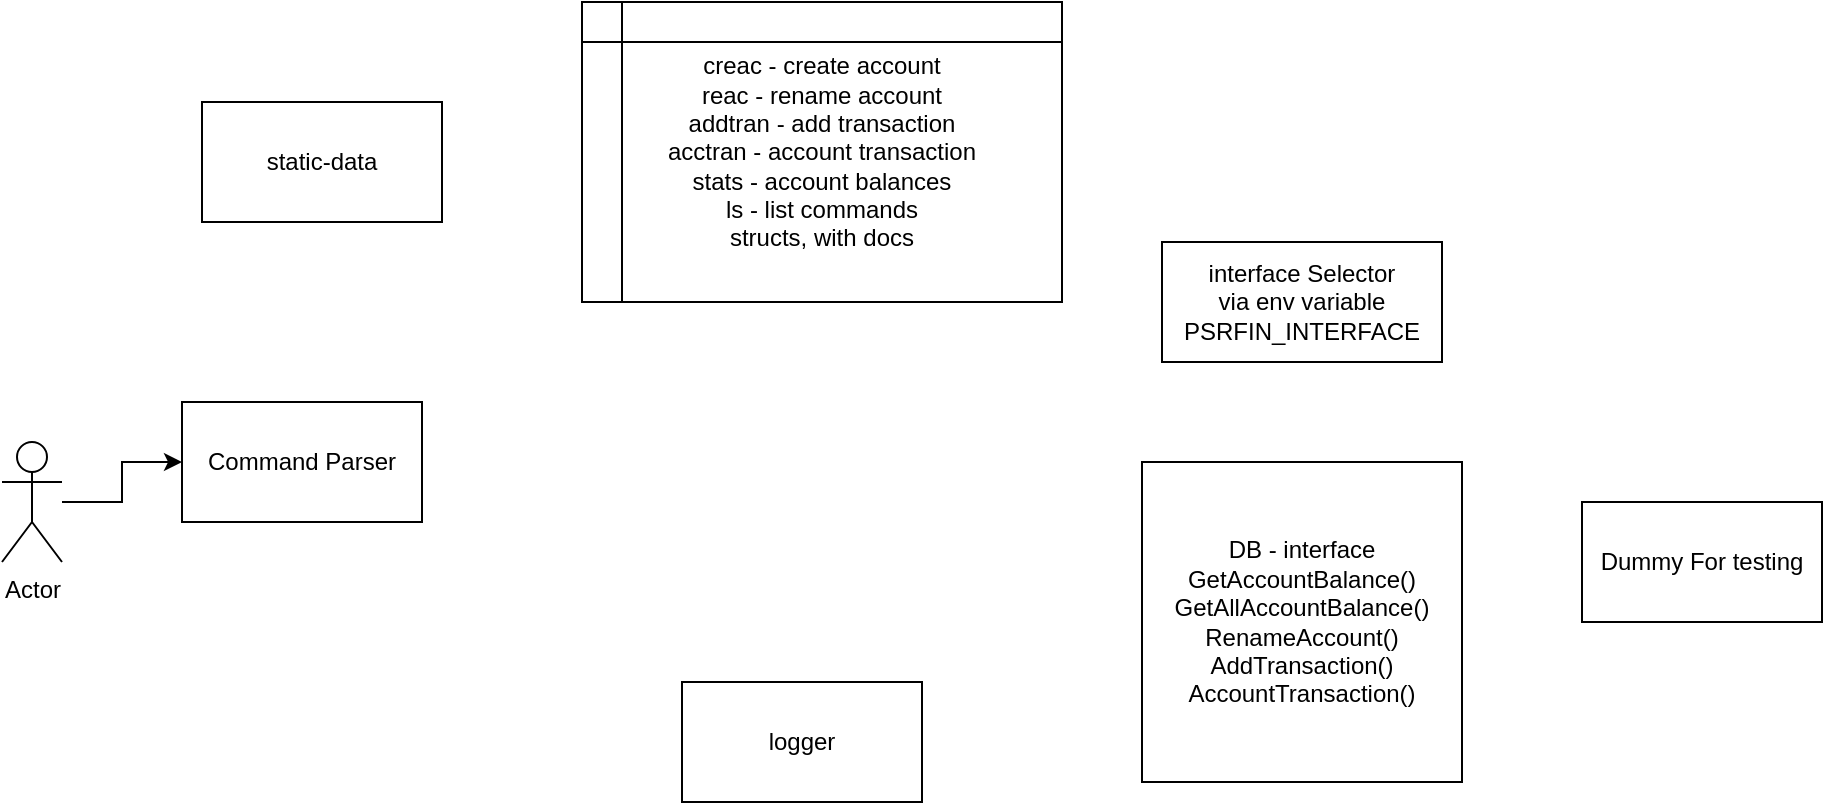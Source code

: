 <mxfile version="14.9.6" type="device" pages="4"><diagram id="C7izSeVoNMairSuBhSFH" name="Design"><mxGraphModel dx="1186" dy="612" grid="1" gridSize="10" guides="1" tooltips="1" connect="1" arrows="1" fold="1" page="1" pageScale="1" pageWidth="827" pageHeight="1169" math="0" shadow="0"><root><mxCell id="SKtG0xh1QnqTl1cTbqG0-0"/><mxCell id="SKtG0xh1QnqTl1cTbqG0-1" parent="SKtG0xh1QnqTl1cTbqG0-0"/><mxCell id="SKtG0xh1QnqTl1cTbqG0-2" value="Command Parser" style="rounded=0;whiteSpace=wrap;html=1;" parent="SKtG0xh1QnqTl1cTbqG0-1" vertex="1"><mxGeometry x="110" y="240" width="120" height="60" as="geometry"/></mxCell><mxCell id="SKtG0xh1QnqTl1cTbqG0-3" value="creac - create account&lt;br&gt;reac - rename account&lt;br&gt;addtran - add transaction&lt;br&gt;acctran - account transaction&lt;br&gt;stats - account balances&lt;br&gt;ls - list commands&lt;br&gt;structs, with docs" style="shape=internalStorage;whiteSpace=wrap;html=1;backgroundOutline=1;" parent="SKtG0xh1QnqTl1cTbqG0-1" vertex="1"><mxGeometry x="310" y="40" width="240" height="150" as="geometry"/></mxCell><mxCell id="KcUfABPh3sCzwtqaXMU_-0" value="static-data" style="rounded=0;whiteSpace=wrap;html=1;" parent="SKtG0xh1QnqTl1cTbqG0-1" vertex="1"><mxGeometry x="120" y="90" width="120" height="60" as="geometry"/></mxCell><mxCell id="KcUfABPh3sCzwtqaXMU_-2" style="edgeStyle=orthogonalEdgeStyle;rounded=0;orthogonalLoop=1;jettySize=auto;html=1;" parent="SKtG0xh1QnqTl1cTbqG0-1" source="KcUfABPh3sCzwtqaXMU_-1" target="SKtG0xh1QnqTl1cTbqG0-2" edge="1"><mxGeometry relative="1" as="geometry"/></mxCell><mxCell id="KcUfABPh3sCzwtqaXMU_-1" value="Actor" style="shape=umlActor;verticalLabelPosition=bottom;verticalAlign=top;html=1;outlineConnect=0;" parent="SKtG0xh1QnqTl1cTbqG0-1" vertex="1"><mxGeometry x="20" y="260" width="30" height="60" as="geometry"/></mxCell><mxCell id="KcUfABPh3sCzwtqaXMU_-3" value="DB - interface&lt;br&gt;GetAccountBalance()&lt;br&gt;GetAllAccountBalance()&lt;br&gt;RenameAccount()&lt;br&gt;AddTransaction()&lt;br&gt;AccountTransaction()" style="whiteSpace=wrap;html=1;aspect=fixed;" parent="SKtG0xh1QnqTl1cTbqG0-1" vertex="1"><mxGeometry x="590" y="270" width="160" height="160" as="geometry"/></mxCell><mxCell id="b0MEcwaaV8HVEV3jVd04-0" value="interface Selector&lt;br&gt;via env variable&lt;br&gt;PSRFIN_INTERFACE" style="rounded=0;whiteSpace=wrap;html=1;" parent="SKtG0xh1QnqTl1cTbqG0-1" vertex="1"><mxGeometry x="600" y="160" width="140" height="60" as="geometry"/></mxCell><mxCell id="b0MEcwaaV8HVEV3jVd04-1" value="logger" style="rounded=0;whiteSpace=wrap;html=1;" parent="SKtG0xh1QnqTl1cTbqG0-1" vertex="1"><mxGeometry x="360" y="380" width="120" height="60" as="geometry"/></mxCell><mxCell id="IK7pzqi8UnuFY0zmni2k-1" value="Dummy For testing" style="rounded=0;whiteSpace=wrap;html=1;" vertex="1" parent="SKtG0xh1QnqTl1cTbqG0-1"><mxGeometry x="810" y="290" width="120" height="60" as="geometry"/></mxCell></root></mxGraphModel></diagram><diagram id="HKGH-cJ5U7z1WbK3QutI" name="pointers"><mxGraphModel dx="1186" dy="612" grid="1" gridSize="10" guides="1" tooltips="1" connect="1" arrows="1" fold="1" page="1" pageScale="1" pageWidth="827" pageHeight="1169" math="0" shadow="0"><root><mxCell id="7FTOfkrb1EjYhWS3VwpA-0"/><mxCell id="7FTOfkrb1EjYhWS3VwpA-1" parent="7FTOfkrb1EjYhWS3VwpA-0"/><mxCell id="7FTOfkrb1EjYhWS3VwpA-2" value="&lt;b&gt;Important Ideas:&lt;br&gt;&lt;/b&gt;1. accounts can not be deleted.&lt;br&gt;2. transactions can not be deleted.&lt;br&gt;3. adjustment via transaction +ve/-ve.&lt;br&gt;4. Account balance can not become -ve" style="rounded=0;whiteSpace=wrap;html=1;align=left;" parent="7FTOfkrb1EjYhWS3VwpA-1" vertex="1"><mxGeometry x="70" y="90" width="250" height="100" as="geometry"/></mxCell><mxCell id="7S6PfFyXo6Z58oaUGL7e-0" value="&lt;b&gt;Flow:&lt;br&gt;&lt;/b&gt;1. User session.&lt;br&gt;2. main - add transaction&amp;nbsp;&lt;br&gt;3. main - check account status&lt;br&gt;4. main - check transactions" style="rounded=0;whiteSpace=wrap;html=1;align=left;" parent="7FTOfkrb1EjYhWS3VwpA-1" vertex="1"><mxGeometry x="360" y="90" width="250" height="100" as="geometry"/></mxCell></root></mxGraphModel></diagram><diagram id="JLAhMNQzTyT5qTQWKMof" name="Archive-LLD"><mxGraphModel dx="1186" dy="1781" grid="1" gridSize="10" guides="1" tooltips="1" connect="1" arrows="1" fold="1" page="1" pageScale="1" pageWidth="827" pageHeight="1169" math="0" shadow="0"><root><mxCell id="hGNX6rLnnjMWMwp5fgwa-0"/><mxCell id="hGNX6rLnnjMWMwp5fgwa-1" parent="hGNX6rLnnjMWMwp5fgwa-0"/><mxCell id="bo_1hyQshSFWZ41gRDlM-5" value="Core" style="rounded=0;whiteSpace=wrap;html=1;verticalAlign=top;" parent="hGNX6rLnnjMWMwp5fgwa-1" vertex="1"><mxGeometry x="20" y="580" width="830" height="810" as="geometry"/></mxCell><mxCell id="bo_1hyQshSFWZ41gRDlM-4" value="DB/Core Interface" style="rounded=0;whiteSpace=wrap;html=1;verticalAlign=top;" parent="hGNX6rLnnjMWMwp5fgwa-1" vertex="1"><mxGeometry x="10" y="180" width="930" height="370" as="geometry"/></mxCell><mxCell id="bo_1hyQshSFWZ41gRDlM-1" value="Types/Data Wrappers" style="rounded=0;whiteSpace=wrap;html=1;verticalAlign=top;" parent="hGNX6rLnnjMWMwp5fgwa-1" vertex="1"><mxGeometry y="-1070" width="800" height="490" as="geometry"/></mxCell><mxCell id="bo_1hyQshSFWZ41gRDlM-0" value="Low level DB APIs" style="rounded=0;whiteSpace=wrap;html=1;horizontal=1;verticalAlign=top;" parent="hGNX6rLnnjMWMwp5fgwa-1" vertex="1"><mxGeometry x="10" y="-455" width="800" height="575" as="geometry"/></mxCell><mxCell id="-F5hIWtHz1NrazbuDl5s-0" value="&lt;b&gt;Transaction&lt;/b&gt;&lt;br&gt;id: int&lt;br&gt;timestamp: TimeStamp&lt;br&gt;transactionVaue: TransactionValue&lt;br&gt;comments: Comments&lt;br&gt;to: *Account&lt;br&gt;from: *Account" style="rounded=0;whiteSpace=wrap;html=1;fillColor=#d5e8d4;strokeColor=#82b366;" parent="hGNX6rLnnjMWMwp5fgwa-1" vertex="1"><mxGeometry x="29" y="-875" width="190" height="120" as="geometry"/></mxCell><mxCell id="lmXseg8YzpKc3TaLewBm-5" value="Account (Struct)&lt;br&gt;name: string&amp;nbsp;&lt;br&gt;value: AccountValue" style="rounded=0;whiteSpace=wrap;html=1;fillColor=#d5e8d4;strokeColor=#82b366;" parent="hGNX6rLnnjMWMwp5fgwa-1" vertex="1"><mxGeometry x="329" y="-850" width="200" height="70" as="geometry"/></mxCell><mxCell id="lmXseg8YzpKc3TaLewBm-6" value="TransactionValue (Struct)&lt;br&gt;value: int&lt;br&gt;currency: Currency&amp;nbsp;" style="rounded=0;whiteSpace=wrap;html=1;fillColor=#d5e8d4;strokeColor=#82b366;" parent="hGNX6rLnnjMWMwp5fgwa-1" vertex="1"><mxGeometry x="539" y="-930" width="200" height="70" as="geometry"/></mxCell><mxCell id="lmXseg8YzpKc3TaLewBm-7" value="Currency(Enum)" style="rounded=0;whiteSpace=wrap;html=1;fillColor=#d5e8d4;strokeColor=#82b366;" parent="hGNX6rLnnjMWMwp5fgwa-1" vertex="1"><mxGeometry x="329" y="-1030" width="200" height="70" as="geometry"/></mxCell><mxCell id="YnQ04s1rttIlmckmibOy-10" style="edgeStyle=orthogonalEdgeStyle;rounded=0;orthogonalLoop=1;jettySize=auto;html=1;" parent="hGNX6rLnnjMWMwp5fgwa-1" source="frwPVv0oRVw93qK2JDt_-2" target="YnQ04s1rttIlmckmibOy-7" edge="1"><mxGeometry relative="1" as="geometry"/></mxCell><mxCell id="frwPVv0oRVw93qK2JDt_-2" value="&lt;b&gt;TransactionManager(I)&lt;br&gt;&lt;/b&gt;createTransaction(Transaction) (Response, error)&lt;br&gt;getTransaction(transactionId int) (Transaction, error)&lt;br&gt;getTransactionsByDate(startdate&amp;nbsp;TimeStamp, enddate&amp;nbsp;TimeStamp) (List[Transaction], error)" style="rounded=0;whiteSpace=wrap;html=1;" parent="hGNX6rLnnjMWMwp5fgwa-1" vertex="1"><mxGeometry x="99" y="960" width="520" height="80" as="geometry"/></mxCell><mxCell id="YnQ04s1rttIlmckmibOy-8" style="edgeStyle=orthogonalEdgeStyle;rounded=0;orthogonalLoop=1;jettySize=auto;html=1;entryX=0;entryY=0.5;entryDx=0;entryDy=0;" parent="hGNX6rLnnjMWMwp5fgwa-1" source="YnQ04s1rttIlmckmibOy-0" target="YnQ04s1rttIlmckmibOy-6" edge="1"><mxGeometry relative="1" as="geometry"/></mxCell><mxCell id="YnQ04s1rttIlmckmibOy-0" value="&lt;b&gt;AccountsManager(I)&lt;br&gt;&lt;/b&gt;createAccount(name) (Response, error)&lt;br&gt;getBalance(name) (AccountValue, error)&lt;br&gt;updateBalance(name,&amp;nbsp;AccountValue) (Response, error)&lt;br&gt;getAccount(name) (Account, error)&lt;br&gt;renameAccount(oldName, newName) (Response, error)" style="rounded=0;whiteSpace=wrap;html=1;fillColor=#d5e8d4;strokeColor=#82b366;" parent="hGNX6rLnnjMWMwp5fgwa-1" vertex="1"><mxGeometry x="110" y="760" width="330" height="100" as="geometry"/></mxCell><mxCell id="YnQ04s1rttIlmckmibOy-6" value="Account Table&lt;br&gt;account_name, timestamp, accountValue" style="rounded=0;whiteSpace=wrap;html=1;fillColor=#d5e8d4;strokeColor=#82b366;" parent="hGNX6rLnnjMWMwp5fgwa-1" vertex="1"><mxGeometry x="600" y="660" width="242" height="60" as="geometry"/></mxCell><mxCell id="YnQ04s1rttIlmckmibOy-7" value="Transaction Table&lt;br&gt;transactionId, timestamp, to, from, comments" style="rounded=0;whiteSpace=wrap;html=1;" parent="hGNX6rLnnjMWMwp5fgwa-1" vertex="1"><mxGeometry x="260" y="1150" width="330" height="60" as="geometry"/></mxCell><mxCell id="YnQ04s1rttIlmckmibOy-9" value="AccountValue (Struct)&lt;br&gt;value: int&lt;br&gt;currency: Currency&amp;nbsp;" style="rounded=0;whiteSpace=wrap;html=1;fillColor=#d5e8d4;strokeColor=#82b366;" parent="hGNX6rLnnjMWMwp5fgwa-1" vertex="1"><mxGeometry x="329" y="-930" width="200" height="70" as="geometry"/></mxCell><mxCell id="SEoanj32ckf1D8AobCXg-0" value="Response(Type string)&lt;br&gt;print()&lt;br&gt;stinger()" style="rounded=0;whiteSpace=wrap;html=1;fillColor=#d5e8d4;strokeColor=#82b366;" parent="hGNX6rLnnjMWMwp5fgwa-1" vertex="1"><mxGeometry x="539" y="-660" width="200" height="70" as="geometry"/></mxCell><mxCell id="SjqLLPPLHTN6e16xPOK6-0" value="TimeStamp(Type string)&lt;br&gt;getTS() TimeStamp&lt;br&gt;GetDate() string&lt;br&gt;validateTS()" style="rounded=0;whiteSpace=wrap;html=1;fillColor=#d5e8d4;strokeColor=#82b366;" parent="hGNX6rLnnjMWMwp5fgwa-1" vertex="1"><mxGeometry x="329" y="-740" width="200" height="70" as="geometry"/></mxCell><mxCell id="-PxzkCx1hR7UUoMOL5vH-0" style="edgeStyle=orthogonalEdgeStyle;rounded=0;orthogonalLoop=1;jettySize=auto;html=1;entryX=0;entryY=0.5;entryDx=0;entryDy=0;dashed=1;" parent="hGNX6rLnnjMWMwp5fgwa-1" source="CV7zwYcKeFd8MiRiVAoW-0" target="YnQ04s1rttIlmckmibOy-0" edge="1"><mxGeometry relative="1" as="geometry"/></mxCell><mxCell id="CV7zwYcKeFd8MiRiVAoW-0" value="&lt;b&gt;AccountsUpdater(C)&lt;/b&gt;&lt;br&gt;updateBalance(name,&amp;nbsp;AccountValue, AccountsManager) (Response, error)" style="rounded=0;whiteSpace=wrap;html=1;" parent="hGNX6rLnnjMWMwp5fgwa-1" vertex="1"><mxGeometry x="99" y="610" width="321" height="80" as="geometry"/></mxCell><mxCell id="GqMXfEgqTMMAfkuQwOdh-3" style="edgeStyle=orthogonalEdgeStyle;rounded=0;orthogonalLoop=1;jettySize=auto;html=1;" parent="hGNX6rLnnjMWMwp5fgwa-1" source="TlKB4B7dq0NlBEfjqtxx-0" target="GqMXfEgqTMMAfkuQwOdh-2" edge="1"><mxGeometry relative="1" as="geometry"/></mxCell><mxCell id="TlKB4B7dq0NlBEfjqtxx-0" value="&lt;b&gt;CommandManager(I)&lt;br&gt;&lt;/b&gt;executeCommand(command Command) (Response, error)&lt;br&gt;&lt;i&gt;- allocate command to transaction manager or accounts manager&lt;br&gt;- validates commands&lt;br&gt;&lt;/i&gt;" style="rounded=0;whiteSpace=wrap;html=1;" parent="hGNX6rLnnjMWMwp5fgwa-1" vertex="1"><mxGeometry x="99" y="1260" width="368" height="80" as="geometry"/></mxCell><mxCell id="arfzNv-VXS6YDO67etap-0" value="Command(Type string)&lt;br&gt;print()&lt;br&gt;stringer()" style="rounded=0;whiteSpace=wrap;html=1;fillColor=#d5e8d4;strokeColor=#82b366;" parent="hGNX6rLnnjMWMwp5fgwa-1" vertex="1"><mxGeometry x="330" y="-660" width="200" height="70" as="geometry"/></mxCell><mxCell id="kRiokKXwMmLSYRsiWrnr-0" value="&lt;b&gt;Exceptions&lt;/b&gt;&lt;br&gt;InvalidCommanException&lt;br&gt;TransactionNotFoundException&lt;br&gt;TransactionCreationException&lt;br&gt;InsufficientBalanceException&lt;br&gt;AccountCreationException&lt;br&gt;AccountNotFoundException&lt;br&gt;AccountUpdateException" style="rounded=0;whiteSpace=wrap;html=1;fillColor=#d5e8d4;strokeColor=#82b366;" parent="hGNX6rLnnjMWMwp5fgwa-1" vertex="1"><mxGeometry x="29" y="-1030" width="250" height="130" as="geometry"/></mxCell><mxCell id="2bpd9unrzw6eZKLGphv0-0" value="Comments(Type string)&lt;br&gt;print()&lt;br&gt;stinger()" style="rounded=0;whiteSpace=wrap;html=1;fillColor=#d5e8d4;strokeColor=#82b366;" parent="hGNX6rLnnjMWMwp5fgwa-1" vertex="1"><mxGeometry x="539" y="-740" width="200" height="70" as="geometry"/></mxCell><mxCell id="GqMXfEgqTMMAfkuQwOdh-0" value="&lt;span style=&quot;font-weight: normal&quot;&gt;Implementation&lt;/span&gt;" style="rounded=0;whiteSpace=wrap;html=1;fontStyle=1;fillColor=#fff2cc;strokeColor=#d6b656;" parent="hGNX6rLnnjMWMwp5fgwa-1" vertex="1"><mxGeometry x="456" y="735" width="165" height="50" as="geometry"/></mxCell><mxCell id="GqMXfEgqTMMAfkuQwOdh-1" value="Implementation" style="rounded=0;whiteSpace=wrap;html=1;" parent="hGNX6rLnnjMWMwp5fgwa-1" vertex="1"><mxGeometry x="330" y="1070" width="165" height="50" as="geometry"/></mxCell><mxCell id="GqMXfEgqTMMAfkuQwOdh-2" value="Command&lt;br&gt;specific &lt;br&gt;Implementation" style="rounded=0;whiteSpace=wrap;html=1;" parent="hGNX6rLnnjMWMwp5fgwa-1" vertex="1"><mxGeometry x="540" y="1300" width="165" height="50" as="geometry"/></mxCell><mxCell id="Eaq4y0cqgMb6EanvRjNy-8" style="edgeStyle=orthogonalEdgeStyle;rounded=0;orthogonalLoop=1;jettySize=auto;html=1;exitX=1;exitY=0.5;exitDx=0;exitDy=0;" parent="hGNX6rLnnjMWMwp5fgwa-1" source="Eaq4y0cqgMb6EanvRjNy-0" target="Eaq4y0cqgMb6EanvRjNy-2" edge="1"><mxGeometry relative="1" as="geometry"/></mxCell><mxCell id="Eaq4y0cqgMb6EanvRjNy-0" value="&lt;b&gt;AccountsTableReader(I)&lt;br&gt;&lt;/b&gt;AccountsTableRead(account_name) (*sql.Rows, error)&lt;br&gt;" style="rounded=0;whiteSpace=wrap;html=1;" parent="hGNX6rLnnjMWMwp5fgwa-1" vertex="1"><mxGeometry x="39" y="-300" width="321" height="80" as="geometry"/></mxCell><mxCell id="Eaq4y0cqgMb6EanvRjNy-9" style="edgeStyle=orthogonalEdgeStyle;rounded=0;orthogonalLoop=1;jettySize=auto;html=1;entryX=0;entryY=0.25;entryDx=0;entryDy=0;" parent="hGNX6rLnnjMWMwp5fgwa-1" source="Eaq4y0cqgMb6EanvRjNy-1" target="Eaq4y0cqgMb6EanvRjNy-3" edge="1"><mxGeometry relative="1" as="geometry"/></mxCell><mxCell id="Eaq4y0cqgMb6EanvRjNy-1" value="&lt;b&gt;AccountsTableWriter(I)&lt;br&gt;&lt;/b&gt;AccountsTableWrite(account_name, value int) (bool, error)" style="rounded=0;whiteSpace=wrap;html=1;" parent="hGNX6rLnnjMWMwp5fgwa-1" vertex="1"><mxGeometry x="39" y="-180" width="371" height="70" as="geometry"/></mxCell><mxCell id="Eaq4y0cqgMb6EanvRjNy-2" value="&lt;span style=&quot;font-weight: normal&quot;&gt;DB Specific &lt;br&gt;Implementation&lt;/span&gt;" style="rounded=0;whiteSpace=wrap;html=1;fontStyle=1" parent="hGNX6rLnnjMWMwp5fgwa-1" vertex="1"><mxGeometry x="460" y="-285" width="165" height="50" as="geometry"/></mxCell><mxCell id="Eaq4y0cqgMb6EanvRjNy-3" value="&lt;span style=&quot;font-weight: normal&quot;&gt;DB Specific &lt;br&gt;Implementation&lt;/span&gt;" style="rounded=0;whiteSpace=wrap;html=1;fontStyle=1" parent="hGNX6rLnnjMWMwp5fgwa-1" vertex="1"><mxGeometry x="470" y="-190" width="165" height="50" as="geometry"/></mxCell><mxCell id="Eaq4y0cqgMb6EanvRjNy-10" style="edgeStyle=orthogonalEdgeStyle;rounded=0;orthogonalLoop=1;jettySize=auto;html=1;" parent="hGNX6rLnnjMWMwp5fgwa-1" source="Eaq4y0cqgMb6EanvRjNy-4" target="Eaq4y0cqgMb6EanvRjNy-6" edge="1"><mxGeometry relative="1" as="geometry"/></mxCell><mxCell id="Eaq4y0cqgMb6EanvRjNy-4" value="&lt;b&gt;TransactionTableReader(I)&lt;br&gt;&lt;/b&gt;TransactionTableReadById(transaction_id) (*sql.Rows, error)&lt;br&gt;TransactionTableReadAll(start_date, end_date) (*sql.Rows, error)" style="rounded=0;whiteSpace=wrap;html=1;" parent="hGNX6rLnnjMWMwp5fgwa-1" vertex="1"><mxGeometry x="39" y="-90" width="371" height="80" as="geometry"/></mxCell><mxCell id="Eaq4y0cqgMb6EanvRjNy-11" style="edgeStyle=orthogonalEdgeStyle;rounded=0;orthogonalLoop=1;jettySize=auto;html=1;entryX=0;entryY=0.25;entryDx=0;entryDy=0;" parent="hGNX6rLnnjMWMwp5fgwa-1" source="Eaq4y0cqgMb6EanvRjNy-5" target="Eaq4y0cqgMb6EanvRjNy-7" edge="1"><mxGeometry relative="1" as="geometry"/></mxCell><mxCell id="Eaq4y0cqgMb6EanvRjNy-5" value="&lt;b&gt;TransactionTableWriter(I)&lt;br&gt;&lt;/b&gt;TransactionTableWrite(transaction_id, value int, comments, to string, from string) (bool, error)" style="rounded=0;whiteSpace=wrap;html=1;" parent="hGNX6rLnnjMWMwp5fgwa-1" vertex="1"><mxGeometry x="20" y="20" width="531" height="70" as="geometry"/></mxCell><mxCell id="Eaq4y0cqgMb6EanvRjNy-6" value="&lt;span style=&quot;font-weight: normal&quot;&gt;DB Specific &lt;br&gt;Implementation&lt;/span&gt;" style="rounded=0;whiteSpace=wrap;html=1;fontStyle=1" parent="hGNX6rLnnjMWMwp5fgwa-1" vertex="1"><mxGeometry x="460" y="-75" width="165" height="50" as="geometry"/></mxCell><mxCell id="Eaq4y0cqgMb6EanvRjNy-7" value="&lt;span style=&quot;font-weight: normal&quot;&gt;DB Specific &lt;br&gt;Implementation&lt;/span&gt;" style="rounded=0;whiteSpace=wrap;html=1;fontStyle=1" parent="hGNX6rLnnjMWMwp5fgwa-1" vertex="1"><mxGeometry x="617" y="20" width="165" height="50" as="geometry"/></mxCell><mxCell id="Cgf3q7-4PYrAycrAwdVP-0" style="edgeStyle=orthogonalEdgeStyle;rounded=0;orthogonalLoop=1;jettySize=auto;html=1;exitX=1;exitY=0.5;exitDx=0;exitDy=0;" parent="hGNX6rLnnjMWMwp5fgwa-1" source="Cgf3q7-4PYrAycrAwdVP-1" target="Cgf3q7-4PYrAycrAwdVP-2" edge="1"><mxGeometry relative="1" as="geometry"/></mxCell><mxCell id="Cgf3q7-4PYrAycrAwdVP-1" value="&lt;b&gt;DbConnApi(I)&lt;br&gt;&lt;/b&gt;GetConnection() (*sql.DB, error)" style="rounded=0;whiteSpace=wrap;html=1;" parent="hGNX6rLnnjMWMwp5fgwa-1" vertex="1"><mxGeometry x="39" y="-410" width="321" height="80" as="geometry"/></mxCell><mxCell id="Cgf3q7-4PYrAycrAwdVP-2" value="&lt;span style=&quot;font-weight: normal&quot;&gt;DB Specific &lt;br&gt;Implementation&lt;/span&gt;" style="rounded=0;whiteSpace=wrap;html=1;fontStyle=1" parent="hGNX6rLnnjMWMwp5fgwa-1" vertex="1"><mxGeometry x="460" y="-395" width="165" height="50" as="geometry"/></mxCell><mxCell id="bo_1hyQshSFWZ41gRDlM-2" value="&lt;b&gt;DbObjectInterface&lt;br&gt;&lt;/b&gt;createTransactionObject(row *sql.Row) *Transaction&lt;br&gt;createAccountsObject(row *sql.Row) *Account&lt;br&gt;createTransactionSqlObject(trans *Transaction) *sql.Row&lt;br&gt;createAccountsSqlObject(acc *Account)&amp;nbsp; *sql.Row" style="rounded=0;whiteSpace=wrap;html=1;verticalAlign=top;" parent="hGNX6rLnnjMWMwp5fgwa-1" vertex="1"><mxGeometry x="40" y="210" width="381" height="80" as="geometry"/></mxCell><mxCell id="B8Ql8aeDQS52HPOxWBNb-2" style="edgeStyle=orthogonalEdgeStyle;rounded=0;orthogonalLoop=1;jettySize=auto;html=1;" parent="hGNX6rLnnjMWMwp5fgwa-1" source="bo_1hyQshSFWZ41gRDlM-3" target="B8Ql8aeDQS52HPOxWBNb-1" edge="1"><mxGeometry relative="1" as="geometry"/></mxCell><mxCell id="bo_1hyQshSFWZ41gRDlM-3" value="&lt;b&gt;DbManagerApi(I)&lt;br&gt;&lt;/b&gt;ReadAccountsTable(account_name) *Account&lt;br&gt;WriteAccountsTable(*Account) int&lt;br&gt;ReadTransactionTableId(id) *Transaction&lt;br&gt;ReadTransactionTableData(start_date, end_date) *Transaction[]&lt;br&gt;WriteTransactionTable(*Transaction) int" style="rounded=0;whiteSpace=wrap;html=1;verticalAlign=top;fillColor=#d5e8d4;strokeColor=#82b366;" parent="hGNX6rLnnjMWMwp5fgwa-1" vertex="1"><mxGeometry x="39" y="320" width="390" height="100" as="geometry"/></mxCell><mxCell id="B8Ql8aeDQS52HPOxWBNb-0" value="&lt;b&gt;InterfaceObject(C)&lt;br&gt;&lt;/b&gt;getInterfaceObject()" style="rounded=0;whiteSpace=wrap;html=1;verticalAlign=top;fillColor=#d5e8d4;strokeColor=#82b366;" parent="hGNX6rLnnjMWMwp5fgwa-1" vertex="1"><mxGeometry x="230" y="440" width="120" height="60" as="geometry"/></mxCell><mxCell id="B8Ql8aeDQS52HPOxWBNb-1" value="&lt;span style=&quot;font-weight: normal&quot;&gt;Implementation&lt;br&gt;&lt;i&gt;(test with dummy)&lt;/i&gt;&lt;br&gt;&lt;/span&gt;" style="rounded=0;whiteSpace=wrap;html=1;fontStyle=1;fillColor=#d5e8d4;strokeColor=#82b366;" parent="hGNX6rLnnjMWMwp5fgwa-1" vertex="1"><mxGeometry x="510" y="320" width="165" height="50" as="geometry"/></mxCell></root></mxGraphModel></diagram><diagram id="Vb-tk30ftw8vMjBTLNLV" name="Archive - HLD"><mxGraphModel dx="1186" dy="612" grid="1" gridSize="10" guides="1" tooltips="1" connect="1" arrows="1" fold="1" page="1" pageScale="1" pageWidth="827" pageHeight="1169" math="0" shadow="0"><root><mxCell id="0"/><mxCell id="1" parent="0"/><mxCell id="M7VsPgKbZLjRZmRRYbGa-11" value="Architecture Pattern" style="rounded=0;whiteSpace=wrap;html=1;verticalAlign=top;" parent="1" vertex="1"><mxGeometry x="80" y="770" width="710" height="170" as="geometry"/></mxCell><mxCell id="-_7C8Q36fpUBjQMdAk2E-4" style="edgeStyle=orthogonalEdgeStyle;rounded=0;orthogonalLoop=1;jettySize=auto;html=1;" parent="1" source="-_7C8Q36fpUBjQMdAk2E-1" target="-_7C8Q36fpUBjQMdAk2E-3" edge="1"><mxGeometry relative="1" as="geometry"/></mxCell><mxCell id="-_7C8Q36fpUBjQMdAk2E-5" value="1. Add Transaction&lt;br&gt;or 2. Check Transaction(s)&lt;br&gt;or 3. Check Account Status&amp;nbsp;" style="edgeLabel;html=1;align=center;verticalAlign=middle;resizable=0;points=[];" parent="-_7C8Q36fpUBjQMdAk2E-4" vertex="1" connectable="0"><mxGeometry x="-0.056" y="-2" relative="1" as="geometry"><mxPoint as="offset"/></mxGeometry></mxCell><mxCell id="-_7C8Q36fpUBjQMdAk2E-1" value="user" style="shape=umlActor;verticalLabelPosition=bottom;verticalAlign=top;html=1;outlineConnect=0;" parent="1" vertex="1"><mxGeometry x="290" y="290" width="30" height="60" as="geometry"/></mxCell><mxCell id="9gveYvl_sBy4bHLRtzPe-2" style="edgeStyle=orthogonalEdgeStyle;rounded=0;orthogonalLoop=1;jettySize=auto;html=1;entryX=0;entryY=0.5;entryDx=0;entryDy=0;exitX=1.008;exitY=0.617;exitDx=0;exitDy=0;exitPerimeter=0;" parent="1" source="vs-Q7AdigIMnLLfjl2sd-1" target="9gveYvl_sBy4bHLRtzPe-1" edge="1"><mxGeometry relative="1" as="geometry"/></mxCell><mxCell id="9gveYvl_sBy4bHLRtzPe-3" value="1 or 2" style="edgeLabel;html=1;align=center;verticalAlign=middle;resizable=0;points=[];" parent="9gveYvl_sBy4bHLRtzPe-2" vertex="1" connectable="0"><mxGeometry x="-0.2" y="2" relative="1" as="geometry"><mxPoint as="offset"/></mxGeometry></mxCell><mxCell id="-dZwcNlI9GDMZUsrCV7k-7" style="edgeStyle=orthogonalEdgeStyle;rounded=0;orthogonalLoop=1;jettySize=auto;html=1;entryX=0;entryY=0.5;entryDx=0;entryDy=0;" parent="1" source="vs-Q7AdigIMnLLfjl2sd-1" target="-dZwcNlI9GDMZUsrCV7k-2" edge="1"><mxGeometry relative="1" as="geometry"><Array as="points"><mxPoint x="350" y="540"/><mxPoint x="385" y="540"/><mxPoint x="385" y="520"/></Array></mxGeometry></mxCell><mxCell id="-dZwcNlI9GDMZUsrCV7k-8" value="3" style="edgeLabel;html=1;align=center;verticalAlign=middle;resizable=0;points=[];" parent="-dZwcNlI9GDMZUsrCV7k-7" vertex="1" connectable="0"><mxGeometry x="-0.082" y="2" relative="1" as="geometry"><mxPoint as="offset"/></mxGeometry></mxCell><mxCell id="vs-Q7AdigIMnLLfjl2sd-2" style="edgeStyle=orthogonalEdgeStyle;rounded=0;orthogonalLoop=1;jettySize=auto;html=1;entryX=0.608;entryY=-0.017;entryDx=0;entryDy=0;entryPerimeter=0;" parent="1" source="-_7C8Q36fpUBjQMdAk2E-3" target="vs-Q7AdigIMnLLfjl2sd-1" edge="1"><mxGeometry relative="1" as="geometry"><mxPoint x="340" y="510" as="targetPoint"/><Array as="points"><mxPoint x="210" y="400"/><mxPoint x="343" y="400"/></Array></mxGeometry></mxCell><mxCell id="-_7C8Q36fpUBjQMdAk2E-3" value="Main" style="rounded=0;whiteSpace=wrap;html=1;fillColor=#e1d5e7;strokeColor=#9673a6;" parent="1" vertex="1"><mxGeometry x="130" y="440" width="120" height="60" as="geometry"/></mxCell><mxCell id="-dZwcNlI9GDMZUsrCV7k-3" style="edgeStyle=orthogonalEdgeStyle;rounded=0;orthogonalLoop=1;jettySize=auto;html=1;entryX=0.5;entryY=1;entryDx=0;entryDy=0;" parent="1" source="9gveYvl_sBy4bHLRtzPe-1" target="-dZwcNlI9GDMZUsrCV7k-1" edge="1"><mxGeometry relative="1" as="geometry"/></mxCell><mxCell id="-dZwcNlI9GDMZUsrCV7k-5" style="edgeStyle=orthogonalEdgeStyle;rounded=0;orthogonalLoop=1;jettySize=auto;html=1;entryX=0;entryY=0;entryDx=0;entryDy=52.5;entryPerimeter=0;" parent="1" source="9gveYvl_sBy4bHLRtzPe-1" target="-dZwcNlI9GDMZUsrCV7k-4" edge="1"><mxGeometry relative="1" as="geometry"><Array as="points"><mxPoint x="600" y="390"/><mxPoint x="600" y="433"/></Array></mxGeometry></mxCell><mxCell id="9gveYvl_sBy4bHLRtzPe-1" value="TransactionManager" style="rounded=0;whiteSpace=wrap;html=1;fillColor=#e1d5e7;strokeColor=#9673a6;" parent="1" vertex="1"><mxGeometry x="440" y="340" width="120" height="60" as="geometry"/></mxCell><mxCell id="-dZwcNlI9GDMZUsrCV7k-6" style="edgeStyle=orthogonalEdgeStyle;rounded=0;orthogonalLoop=1;jettySize=auto;html=1;entryX=1;entryY=0.75;entryDx=0;entryDy=0;" parent="1" source="-dZwcNlI9GDMZUsrCV7k-1" target="-dZwcNlI9GDMZUsrCV7k-2" edge="1"><mxGeometry relative="1" as="geometry"><Array as="points"><mxPoint x="780" y="300"/><mxPoint x="780" y="535"/></Array></mxGeometry></mxCell><mxCell id="ebMUpn-zs8xRtVyIjCLz-2" value="Update &lt;br&gt;Balance &lt;br&gt;operations" style="edgeLabel;html=1;align=center;verticalAlign=middle;resizable=0;points=[];" parent="-dZwcNlI9GDMZUsrCV7k-6" vertex="1" connectable="0"><mxGeometry x="-0.189" y="-2" relative="1" as="geometry"><mxPoint as="offset"/></mxGeometry></mxCell><mxCell id="-dZwcNlI9GDMZUsrCV7k-1" value="AccountsUpdater" style="rounded=0;whiteSpace=wrap;html=1;fillColor=#e1d5e7;strokeColor=#9673a6;" parent="1" vertex="1"><mxGeometry x="590" y="270" width="120" height="60" as="geometry"/></mxCell><mxCell id="ebMUpn-zs8xRtVyIjCLz-1" style="edgeStyle=orthogonalEdgeStyle;rounded=0;orthogonalLoop=1;jettySize=auto;html=1;" parent="1" source="-dZwcNlI9GDMZUsrCV7k-2" target="-dZwcNlI9GDMZUsrCV7k-9" edge="1"><mxGeometry relative="1" as="geometry"><Array as="points"><mxPoint x="500" y="610"/></Array></mxGeometry></mxCell><mxCell id="-dZwcNlI9GDMZUsrCV7k-2" value="AccountsManager" style="rounded=0;whiteSpace=wrap;html=1;fillColor=#e1d5e7;strokeColor=#9673a6;" parent="1" vertex="1"><mxGeometry x="440" y="490" width="120" height="60" as="geometry"/></mxCell><mxCell id="-dZwcNlI9GDMZUsrCV7k-4" value="trans DB" style="shape=cylinder3;whiteSpace=wrap;html=1;boundedLbl=1;backgroundOutline=1;size=15;align=left;" parent="1" vertex="1"><mxGeometry x="640" y="380" width="60" height="80" as="geometry"/></mxCell><mxCell id="-dZwcNlI9GDMZUsrCV7k-9" value="Accounts DB" style="shape=cylinder3;whiteSpace=wrap;html=1;boundedLbl=1;backgroundOutline=1;size=15;align=left;" parent="1" vertex="1"><mxGeometry x="650" y="560" width="60" height="80" as="geometry"/></mxCell><mxCell id="vs-Q7AdigIMnLLfjl2sd-1" value="CommandManager" style="rounded=0;whiteSpace=wrap;html=1;fillColor=#e1d5e7;strokeColor=#9673a6;" parent="1" vertex="1"><mxGeometry x="270" y="440" width="120" height="60" as="geometry"/></mxCell><mxCell id="M7VsPgKbZLjRZmRRYbGa-5" style="edgeStyle=orthogonalEdgeStyle;rounded=0;orthogonalLoop=1;jettySize=auto;html=1;exitX=1;exitY=0.5;exitDx=0;exitDy=0;entryX=0;entryY=0.5;entryDx=0;entryDy=0;" parent="1" source="M7VsPgKbZLjRZmRRYbGa-1" target="M7VsPgKbZLjRZmRRYbGa-2" edge="1"><mxGeometry relative="1" as="geometry"/></mxCell><mxCell id="M7VsPgKbZLjRZmRRYbGa-1" value="Core" style="rounded=0;whiteSpace=wrap;html=1;verticalAlign=top;" parent="1" vertex="1"><mxGeometry x="110" y="830" width="120" height="60" as="geometry"/></mxCell><mxCell id="M7VsPgKbZLjRZmRRYbGa-6" style="edgeStyle=orthogonalEdgeStyle;rounded=0;orthogonalLoop=1;jettySize=auto;html=1;exitX=1;exitY=0.5;exitDx=0;exitDy=0;" parent="1" source="M7VsPgKbZLjRZmRRYbGa-2" target="M7VsPgKbZLjRZmRRYbGa-3" edge="1"><mxGeometry relative="1" as="geometry"/></mxCell><mxCell id="M7VsPgKbZLjRZmRRYbGa-10" style="edgeStyle=orthogonalEdgeStyle;rounded=0;orthogonalLoop=1;jettySize=auto;html=1;" parent="1" source="M7VsPgKbZLjRZmRRYbGa-2" target="M7VsPgKbZLjRZmRRYbGa-1" edge="1"><mxGeometry relative="1" as="geometry"/></mxCell><mxCell id="M7VsPgKbZLjRZmRRYbGa-2" value="Interface API" style="rounded=0;whiteSpace=wrap;html=1;verticalAlign=top;" parent="1" vertex="1"><mxGeometry x="300" y="830" width="120" height="60" as="geometry"/></mxCell><mxCell id="M7VsPgKbZLjRZmRRYbGa-7" style="edgeStyle=orthogonalEdgeStyle;rounded=0;orthogonalLoop=1;jettySize=auto;html=1;entryX=0;entryY=0;entryDx=0;entryDy=45;entryPerimeter=0;" parent="1" source="M7VsPgKbZLjRZmRRYbGa-3" target="M7VsPgKbZLjRZmRRYbGa-4" edge="1"><mxGeometry relative="1" as="geometry"/></mxCell><mxCell id="M7VsPgKbZLjRZmRRYbGa-9" style="edgeStyle=orthogonalEdgeStyle;rounded=0;orthogonalLoop=1;jettySize=auto;html=1;exitX=0;exitY=0.25;exitDx=0;exitDy=0;entryX=1;entryY=0.25;entryDx=0;entryDy=0;" parent="1" source="M7VsPgKbZLjRZmRRYbGa-3" target="M7VsPgKbZLjRZmRRYbGa-2" edge="1"><mxGeometry relative="1" as="geometry"/></mxCell><mxCell id="M7VsPgKbZLjRZmRRYbGa-3" value="Low Lever API" style="rounded=0;whiteSpace=wrap;html=1;verticalAlign=top;" parent="1" vertex="1"><mxGeometry x="470" y="830" width="120" height="60" as="geometry"/></mxCell><mxCell id="M7VsPgKbZLjRZmRRYbGa-8" style="edgeStyle=orthogonalEdgeStyle;rounded=0;orthogonalLoop=1;jettySize=auto;html=1;entryX=1;entryY=0.25;entryDx=0;entryDy=0;" parent="1" source="M7VsPgKbZLjRZmRRYbGa-4" target="M7VsPgKbZLjRZmRRYbGa-3" edge="1"><mxGeometry relative="1" as="geometry"/></mxCell><mxCell id="M7VsPgKbZLjRZmRRYbGa-4" value="DB" style="shape=cylinder3;whiteSpace=wrap;html=1;boundedLbl=1;backgroundOutline=1;size=15;verticalAlign=top;" parent="1" vertex="1"><mxGeometry x="670" y="820" width="40" height="70" as="geometry"/></mxCell></root></mxGraphModel></diagram></mxfile>